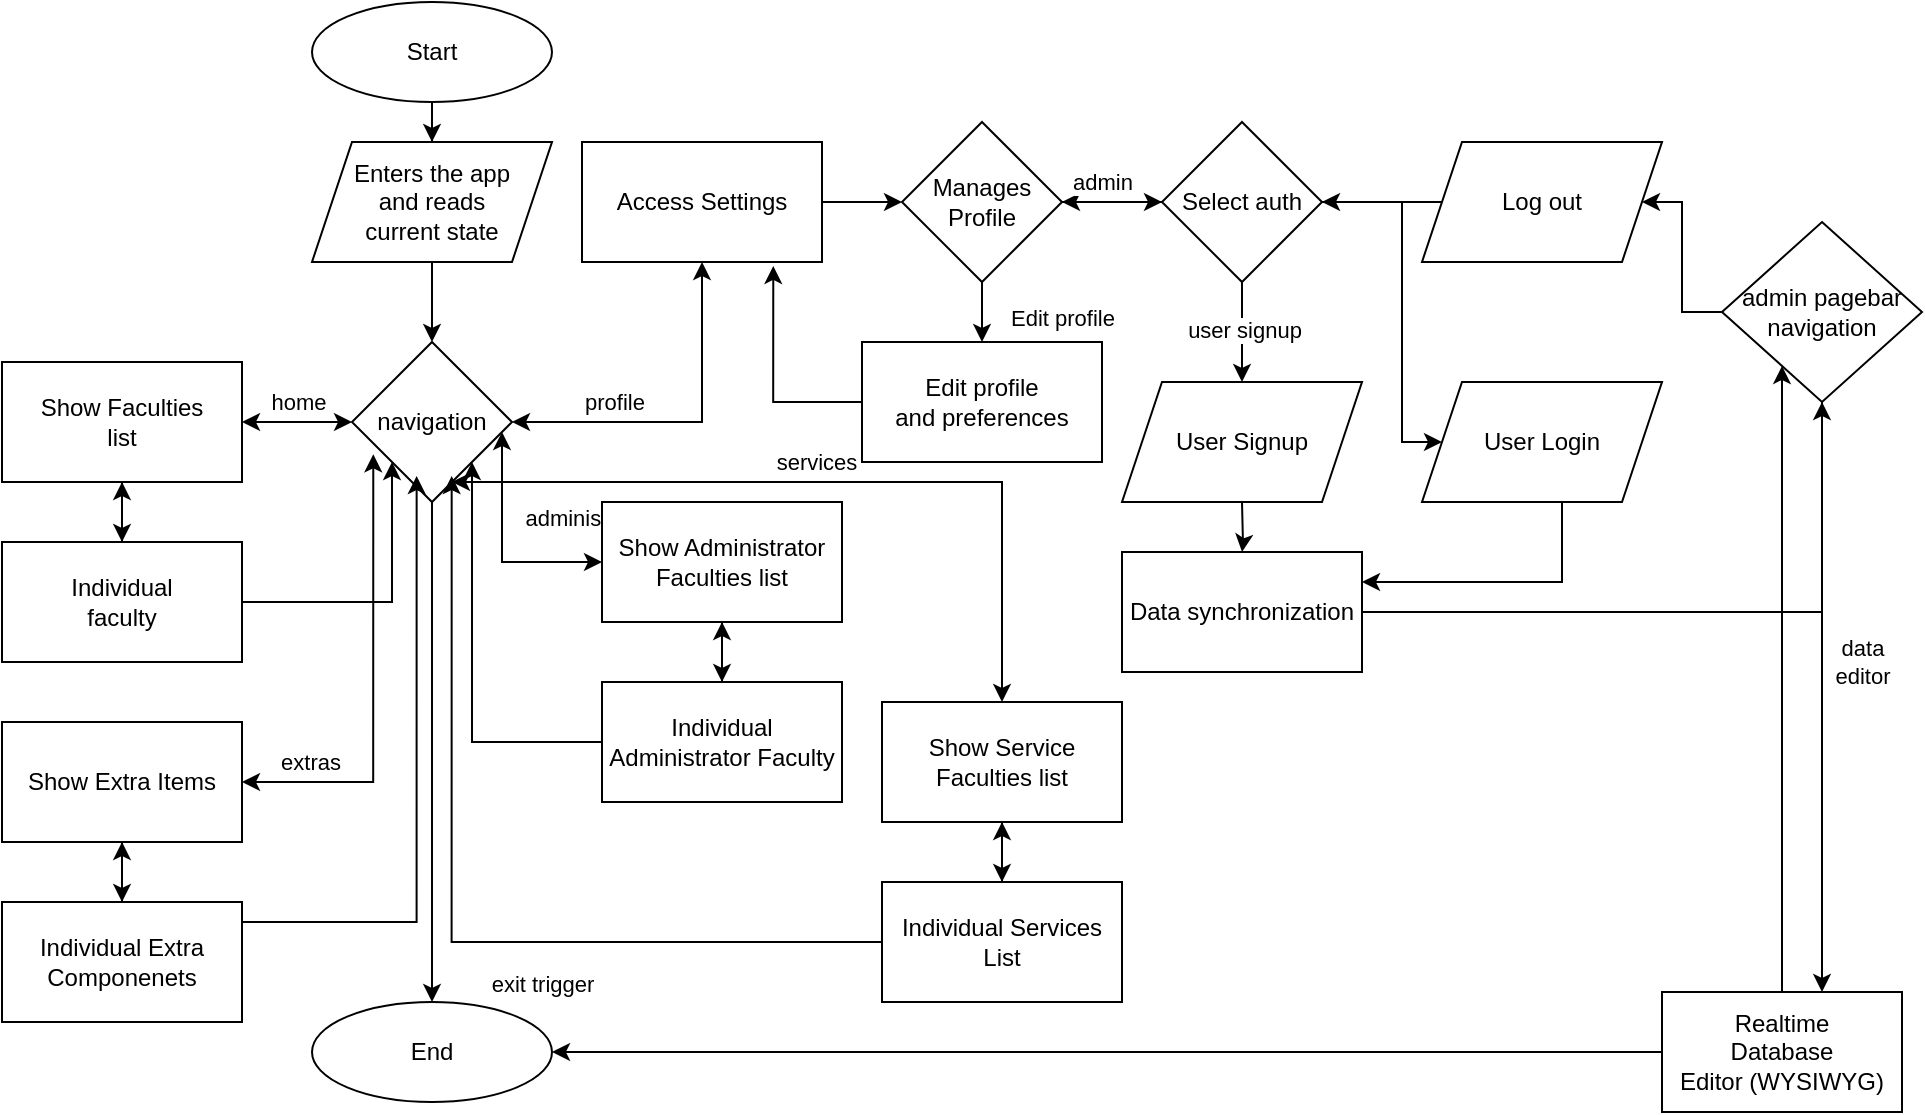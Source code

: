 <mxfile version="28.2.3">
  <diagram name="Page-1" id="xyOmEaA9XgBoMNlBmKNR">
    <mxGraphModel dx="1141" dy="728" grid="1" gridSize="10" guides="1" tooltips="1" connect="1" arrows="1" fold="1" page="1" pageScale="1" pageWidth="850" pageHeight="1100" math="0" shadow="0">
      <root>
        <mxCell id="0" />
        <mxCell id="1" parent="0" />
        <mxCell id="JLDs4KxvLvls9wI8FoTS-49" value="" style="edgeStyle=orthogonalEdgeStyle;rounded=0;orthogonalLoop=1;jettySize=auto;html=1;" edge="1" parent="1" source="hPKtqtX5Fvblj8R9O3gZ-1" target="hPKtqtX5Fvblj8R9O3gZ-11">
          <mxGeometry relative="1" as="geometry" />
        </mxCell>
        <mxCell id="hPKtqtX5Fvblj8R9O3gZ-1" value="&lt;div&gt;Enters the app&lt;/div&gt;&lt;div&gt;and reads&lt;/div&gt;&lt;div&gt;current state&lt;/div&gt;" style="shape=parallelogram;perimeter=parallelogramPerimeter;whiteSpace=wrap;html=1;fixedSize=1;" parent="1" vertex="1">
          <mxGeometry x="305" y="180" width="120" height="60" as="geometry" />
        </mxCell>
        <mxCell id="hPKtqtX5Fvblj8R9O3gZ-14" value="" style="edgeStyle=orthogonalEdgeStyle;rounded=0;orthogonalLoop=1;jettySize=auto;html=1;startArrow=classic;startFill=1;" parent="1" source="hPKtqtX5Fvblj8R9O3gZ-11" target="hPKtqtX5Fvblj8R9O3gZ-13" edge="1">
          <mxGeometry relative="1" as="geometry" />
        </mxCell>
        <mxCell id="hPKtqtX5Fvblj8R9O3gZ-42" value="home" style="edgeLabel;html=1;align=center;verticalAlign=middle;resizable=0;points=[];" parent="hPKtqtX5Fvblj8R9O3gZ-14" vertex="1" connectable="0">
          <mxGeometry x="-0.123" y="2" relative="1" as="geometry">
            <mxPoint x="-3" y="-12" as="offset" />
          </mxGeometry>
        </mxCell>
        <mxCell id="hPKtqtX5Fvblj8R9O3gZ-21" value="" style="edgeStyle=orthogonalEdgeStyle;rounded=0;orthogonalLoop=1;jettySize=auto;html=1;startArrow=classic;startFill=1;" parent="1" source="hPKtqtX5Fvblj8R9O3gZ-11" target="hPKtqtX5Fvblj8R9O3gZ-20" edge="1">
          <mxGeometry relative="1" as="geometry" />
        </mxCell>
        <mxCell id="hPKtqtX5Fvblj8R9O3gZ-43" value="profile" style="edgeLabel;html=1;align=center;verticalAlign=middle;resizable=0;points=[];" parent="hPKtqtX5Fvblj8R9O3gZ-21" vertex="1" connectable="0">
          <mxGeometry x="-0.424" relative="1" as="geometry">
            <mxPoint y="-10" as="offset" />
          </mxGeometry>
        </mxCell>
        <mxCell id="hPKtqtX5Fvblj8R9O3gZ-34" style="edgeStyle=orthogonalEdgeStyle;rounded=0;orthogonalLoop=1;jettySize=auto;html=1;entryX=0.5;entryY=0;entryDx=0;entryDy=0;" parent="1" source="hPKtqtX5Fvblj8R9O3gZ-11" target="hPKtqtX5Fvblj8R9O3gZ-33" edge="1">
          <mxGeometry relative="1" as="geometry" />
        </mxCell>
        <mxCell id="hPKtqtX5Fvblj8R9O3gZ-39" value="exit trigger" style="edgeLabel;html=1;align=center;verticalAlign=middle;resizable=0;points=[];" parent="hPKtqtX5Fvblj8R9O3gZ-34" vertex="1" connectable="0">
          <mxGeometry x="-0.053" y="-3" relative="1" as="geometry">
            <mxPoint x="58" y="122" as="offset" />
          </mxGeometry>
        </mxCell>
        <mxCell id="JLDs4KxvLvls9wI8FoTS-59" value="" style="edgeStyle=orthogonalEdgeStyle;rounded=0;orthogonalLoop=1;jettySize=auto;html=1;startArrow=classic;startFill=1;" edge="1" parent="1" source="hPKtqtX5Fvblj8R9O3gZ-11" target="JLDs4KxvLvls9wI8FoTS-58">
          <mxGeometry relative="1" as="geometry">
            <Array as="points">
              <mxPoint x="400" y="390" />
            </Array>
          </mxGeometry>
        </mxCell>
        <mxCell id="JLDs4KxvLvls9wI8FoTS-63" value="administrator" style="edgeLabel;html=1;align=center;verticalAlign=middle;resizable=0;points=[];" vertex="1" connectable="0" parent="JLDs4KxvLvls9wI8FoTS-59">
          <mxGeometry x="0.02" y="1" relative="1" as="geometry">
            <mxPoint x="42" y="-16" as="offset" />
          </mxGeometry>
        </mxCell>
        <mxCell id="JLDs4KxvLvls9wI8FoTS-90" style="edgeStyle=orthogonalEdgeStyle;rounded=0;orthogonalLoop=1;jettySize=auto;html=1;startArrow=classic;startFill=1;" edge="1" parent="1" source="hPKtqtX5Fvblj8R9O3gZ-11" target="JLDs4KxvLvls9wI8FoTS-87">
          <mxGeometry relative="1" as="geometry">
            <Array as="points">
              <mxPoint x="650" y="350" />
            </Array>
          </mxGeometry>
        </mxCell>
        <mxCell id="JLDs4KxvLvls9wI8FoTS-101" value="services" style="edgeLabel;html=1;align=center;verticalAlign=middle;resizable=0;points=[];" vertex="1" connectable="0" parent="JLDs4KxvLvls9wI8FoTS-90">
          <mxGeometry x="-0.057" y="2" relative="1" as="geometry">
            <mxPoint y="-8" as="offset" />
          </mxGeometry>
        </mxCell>
        <mxCell id="hPKtqtX5Fvblj8R9O3gZ-11" value="navigation" style="rhombus;whiteSpace=wrap;html=1;" parent="1" vertex="1">
          <mxGeometry x="325" y="280" width="80" height="80" as="geometry" />
        </mxCell>
        <mxCell id="JLDs4KxvLvls9wI8FoTS-51" value="" style="edgeStyle=orthogonalEdgeStyle;rounded=0;orthogonalLoop=1;jettySize=auto;html=1;" edge="1" parent="1" source="hPKtqtX5Fvblj8R9O3gZ-13" target="JLDs4KxvLvls9wI8FoTS-50">
          <mxGeometry relative="1" as="geometry" />
        </mxCell>
        <mxCell id="hPKtqtX5Fvblj8R9O3gZ-13" value="&lt;div&gt;Show Faculties&lt;/div&gt;&lt;div&gt;list&lt;/div&gt;" style="whiteSpace=wrap;html=1;" parent="1" vertex="1">
          <mxGeometry x="150" y="290" width="120" height="60" as="geometry" />
        </mxCell>
        <mxCell id="hPKtqtX5Fvblj8R9O3gZ-23" value="" style="edgeStyle=orthogonalEdgeStyle;rounded=0;orthogonalLoop=1;jettySize=auto;html=1;" parent="1" source="hPKtqtX5Fvblj8R9O3gZ-20" target="hPKtqtX5Fvblj8R9O3gZ-22" edge="1">
          <mxGeometry relative="1" as="geometry" />
        </mxCell>
        <mxCell id="hPKtqtX5Fvblj8R9O3gZ-20" value="Access Settings" style="whiteSpace=wrap;html=1;" parent="1" vertex="1">
          <mxGeometry x="440" y="180" width="120" height="60" as="geometry" />
        </mxCell>
        <mxCell id="hPKtqtX5Fvblj8R9O3gZ-36" value="" style="edgeStyle=orthogonalEdgeStyle;rounded=0;orthogonalLoop=1;jettySize=auto;html=1;" parent="1" source="hPKtqtX5Fvblj8R9O3gZ-22" target="hPKtqtX5Fvblj8R9O3gZ-35" edge="1">
          <mxGeometry relative="1" as="geometry" />
        </mxCell>
        <mxCell id="hPKtqtX5Fvblj8R9O3gZ-37" value="Edit profile" style="edgeLabel;html=1;align=center;verticalAlign=middle;resizable=0;points=[];" parent="hPKtqtX5Fvblj8R9O3gZ-36" vertex="1" connectable="0">
          <mxGeometry x="-0.279" relative="1" as="geometry">
            <mxPoint x="40" as="offset" />
          </mxGeometry>
        </mxCell>
        <mxCell id="JLDs4KxvLvls9wI8FoTS-68" value="" style="edgeStyle=orthogonalEdgeStyle;rounded=0;orthogonalLoop=1;jettySize=auto;html=1;" edge="1" parent="1" source="hPKtqtX5Fvblj8R9O3gZ-22" target="JLDs4KxvLvls9wI8FoTS-10">
          <mxGeometry relative="1" as="geometry" />
        </mxCell>
        <mxCell id="hPKtqtX5Fvblj8R9O3gZ-22" value="&lt;div&gt;Manages&lt;/div&gt;&lt;div&gt;Profile&lt;/div&gt;" style="rhombus;whiteSpace=wrap;html=1;" parent="1" vertex="1">
          <mxGeometry x="600" y="170" width="80" height="80" as="geometry" />
        </mxCell>
        <mxCell id="hPKtqtX5Fvblj8R9O3gZ-32" style="edgeStyle=orthogonalEdgeStyle;rounded=0;orthogonalLoop=1;jettySize=auto;html=1;entryX=0.5;entryY=0;entryDx=0;entryDy=0;" parent="1" source="hPKtqtX5Fvblj8R9O3gZ-30" target="hPKtqtX5Fvblj8R9O3gZ-1" edge="1">
          <mxGeometry relative="1" as="geometry" />
        </mxCell>
        <mxCell id="hPKtqtX5Fvblj8R9O3gZ-30" value="Start" style="ellipse;whiteSpace=wrap;html=1;" parent="1" vertex="1">
          <mxGeometry x="305" y="110" width="120" height="50" as="geometry" />
        </mxCell>
        <mxCell id="hPKtqtX5Fvblj8R9O3gZ-33" value="End" style="ellipse;whiteSpace=wrap;html=1;" parent="1" vertex="1">
          <mxGeometry x="305" y="610" width="120" height="50" as="geometry" />
        </mxCell>
        <mxCell id="hPKtqtX5Fvblj8R9O3gZ-35" value="&lt;div&gt;Edit profile&lt;/div&gt;&lt;div&gt;and preferences&lt;/div&gt;" style="whiteSpace=wrap;html=1;" parent="1" vertex="1">
          <mxGeometry x="580" y="280" width="120" height="60" as="geometry" />
        </mxCell>
        <mxCell id="JLDs4KxvLvls9wI8FoTS-8" value="" style="edgeStyle=orthogonalEdgeStyle;rounded=0;orthogonalLoop=1;jettySize=auto;html=1;" edge="1" parent="1" source="JLDs4KxvLvls9wI8FoTS-10">
          <mxGeometry relative="1" as="geometry">
            <mxPoint x="770" y="300" as="targetPoint" />
          </mxGeometry>
        </mxCell>
        <mxCell id="JLDs4KxvLvls9wI8FoTS-9" value="user signup" style="edgeLabel;html=1;align=center;verticalAlign=middle;resizable=0;points=[];" vertex="1" connectable="0" parent="JLDs4KxvLvls9wI8FoTS-8">
          <mxGeometry x="-0.059" y="1" relative="1" as="geometry">
            <mxPoint as="offset" />
          </mxGeometry>
        </mxCell>
        <mxCell id="JLDs4KxvLvls9wI8FoTS-74" style="edgeStyle=orthogonalEdgeStyle;rounded=0;orthogonalLoop=1;jettySize=auto;html=1;" edge="1" parent="1" source="JLDs4KxvLvls9wI8FoTS-10" target="hPKtqtX5Fvblj8R9O3gZ-22">
          <mxGeometry relative="1" as="geometry" />
        </mxCell>
        <mxCell id="JLDs4KxvLvls9wI8FoTS-103" value="admin" style="edgeLabel;html=1;align=center;verticalAlign=middle;resizable=0;points=[];" vertex="1" connectable="0" parent="JLDs4KxvLvls9wI8FoTS-74">
          <mxGeometry x="0.173" relative="1" as="geometry">
            <mxPoint x="-1" y="-10" as="offset" />
          </mxGeometry>
        </mxCell>
        <mxCell id="JLDs4KxvLvls9wI8FoTS-79" style="edgeStyle=orthogonalEdgeStyle;rounded=0;orthogonalLoop=1;jettySize=auto;html=1;" edge="1" parent="1" source="JLDs4KxvLvls9wI8FoTS-10">
          <mxGeometry relative="1" as="geometry">
            <mxPoint x="870" y="330" as="targetPoint" />
            <Array as="points">
              <mxPoint x="850" y="210" />
              <mxPoint x="850" y="330" />
            </Array>
          </mxGeometry>
        </mxCell>
        <mxCell id="JLDs4KxvLvls9wI8FoTS-10" value="&lt;div&gt;Select auth&lt;/div&gt;" style="rhombus;whiteSpace=wrap;html=1;" vertex="1" parent="1">
          <mxGeometry x="730" y="170" width="80" height="80" as="geometry" />
        </mxCell>
        <mxCell id="JLDs4KxvLvls9wI8FoTS-65" value="" style="edgeStyle=orthogonalEdgeStyle;rounded=0;orthogonalLoop=1;jettySize=auto;html=1;" edge="1" parent="1" source="JLDs4KxvLvls9wI8FoTS-15" target="JLDs4KxvLvls9wI8FoTS-27">
          <mxGeometry relative="1" as="geometry" />
        </mxCell>
        <mxCell id="JLDs4KxvLvls9wI8FoTS-15" value="Data synchronization" style="whiteSpace=wrap;html=1;" vertex="1" parent="1">
          <mxGeometry x="710" y="385" width="120" height="60" as="geometry" />
        </mxCell>
        <mxCell id="JLDs4KxvLvls9wI8FoTS-69" value="" style="edgeStyle=orthogonalEdgeStyle;rounded=0;orthogonalLoop=1;jettySize=auto;html=1;" edge="1" parent="1" source="JLDs4KxvLvls9wI8FoTS-27" target="JLDs4KxvLvls9wI8FoTS-40">
          <mxGeometry relative="1" as="geometry" />
        </mxCell>
        <mxCell id="JLDs4KxvLvls9wI8FoTS-75" value="" style="edgeStyle=orthogonalEdgeStyle;rounded=0;orthogonalLoop=1;jettySize=auto;html=1;" edge="1" parent="1" source="JLDs4KxvLvls9wI8FoTS-27" target="JLDs4KxvLvls9wI8FoTS-31">
          <mxGeometry relative="1" as="geometry">
            <Array as="points">
              <mxPoint x="1090" y="290" />
              <mxPoint x="1090" y="290" />
            </Array>
          </mxGeometry>
        </mxCell>
        <mxCell id="JLDs4KxvLvls9wI8FoTS-104" value="data&lt;br&gt;editor" style="edgeLabel;html=1;align=center;verticalAlign=middle;resizable=0;points=[];" vertex="1" connectable="0" parent="JLDs4KxvLvls9wI8FoTS-75">
          <mxGeometry x="-0.105" y="1" relative="1" as="geometry">
            <mxPoint x="19" y="-2" as="offset" />
          </mxGeometry>
        </mxCell>
        <mxCell id="JLDs4KxvLvls9wI8FoTS-27" value="&lt;div&gt;admin pagebar&lt;/div&gt;&lt;div&gt;navigation&lt;/div&gt;" style="rhombus;whiteSpace=wrap;html=1;" vertex="1" parent="1">
          <mxGeometry x="1010" y="220" width="100" height="90" as="geometry" />
        </mxCell>
        <mxCell id="JLDs4KxvLvls9wI8FoTS-76" style="edgeStyle=orthogonalEdgeStyle;rounded=0;orthogonalLoop=1;jettySize=auto;html=1;" edge="1" parent="1" source="JLDs4KxvLvls9wI8FoTS-31" target="JLDs4KxvLvls9wI8FoTS-27">
          <mxGeometry relative="1" as="geometry">
            <Array as="points">
              <mxPoint x="1110" y="310" />
              <mxPoint x="1110" y="310" />
            </Array>
          </mxGeometry>
        </mxCell>
        <mxCell id="JLDs4KxvLvls9wI8FoTS-96" style="edgeStyle=orthogonalEdgeStyle;rounded=0;orthogonalLoop=1;jettySize=auto;html=1;entryX=1;entryY=0.5;entryDx=0;entryDy=0;" edge="1" parent="1" source="JLDs4KxvLvls9wI8FoTS-31" target="hPKtqtX5Fvblj8R9O3gZ-33">
          <mxGeometry relative="1" as="geometry" />
        </mxCell>
        <mxCell id="JLDs4KxvLvls9wI8FoTS-31" value="&lt;div&gt;Realtime&lt;/div&gt;&lt;div&gt;Database&lt;/div&gt;&lt;div&gt;Editor (WYSIWYG)&lt;/div&gt;" style="whiteSpace=wrap;html=1;" vertex="1" parent="1">
          <mxGeometry x="980" y="605" width="120" height="60" as="geometry" />
        </mxCell>
        <mxCell id="JLDs4KxvLvls9wI8FoTS-73" style="edgeStyle=orthogonalEdgeStyle;rounded=0;orthogonalLoop=1;jettySize=auto;html=1;" edge="1" parent="1" source="JLDs4KxvLvls9wI8FoTS-40" target="JLDs4KxvLvls9wI8FoTS-10">
          <mxGeometry relative="1" as="geometry" />
        </mxCell>
        <mxCell id="JLDs4KxvLvls9wI8FoTS-40" value="Log out" style="shape=parallelogram;perimeter=parallelogramPerimeter;whiteSpace=wrap;html=1;fixedSize=1;" vertex="1" parent="1">
          <mxGeometry x="860" y="180" width="120" height="60" as="geometry" />
        </mxCell>
        <mxCell id="JLDs4KxvLvls9wI8FoTS-67" value="" style="edgeStyle=orthogonalEdgeStyle;rounded=0;orthogonalLoop=1;jettySize=auto;html=1;" edge="1" parent="1" target="JLDs4KxvLvls9wI8FoTS-15">
          <mxGeometry relative="1" as="geometry">
            <mxPoint x="770" y="360" as="sourcePoint" />
          </mxGeometry>
        </mxCell>
        <mxCell id="JLDs4KxvLvls9wI8FoTS-52" style="edgeStyle=orthogonalEdgeStyle;rounded=0;orthogonalLoop=1;jettySize=auto;html=1;" edge="1" parent="1" source="JLDs4KxvLvls9wI8FoTS-50" target="hPKtqtX5Fvblj8R9O3gZ-13">
          <mxGeometry relative="1" as="geometry" />
        </mxCell>
        <mxCell id="JLDs4KxvLvls9wI8FoTS-53" style="edgeStyle=orthogonalEdgeStyle;rounded=0;orthogonalLoop=1;jettySize=auto;html=1;entryX=0;entryY=1;entryDx=0;entryDy=0;" edge="1" parent="1" source="JLDs4KxvLvls9wI8FoTS-50" target="hPKtqtX5Fvblj8R9O3gZ-11">
          <mxGeometry relative="1" as="geometry" />
        </mxCell>
        <mxCell id="JLDs4KxvLvls9wI8FoTS-50" value="&lt;div&gt;Individual&lt;/div&gt;&lt;div&gt;faculty&lt;/div&gt;" style="rounded=0;whiteSpace=wrap;html=1;" vertex="1" parent="1">
          <mxGeometry x="150" y="380" width="120" height="60" as="geometry" />
        </mxCell>
        <mxCell id="JLDs4KxvLvls9wI8FoTS-55" style="edgeStyle=orthogonalEdgeStyle;rounded=0;orthogonalLoop=1;jettySize=auto;html=1;entryX=0.797;entryY=1.033;entryDx=0;entryDy=0;entryPerimeter=0;" edge="1" parent="1" source="hPKtqtX5Fvblj8R9O3gZ-35" target="hPKtqtX5Fvblj8R9O3gZ-20">
          <mxGeometry relative="1" as="geometry" />
        </mxCell>
        <mxCell id="JLDs4KxvLvls9wI8FoTS-61" value="" style="edgeStyle=orthogonalEdgeStyle;rounded=0;orthogonalLoop=1;jettySize=auto;html=1;" edge="1" parent="1" source="JLDs4KxvLvls9wI8FoTS-58" target="JLDs4KxvLvls9wI8FoTS-60">
          <mxGeometry relative="1" as="geometry" />
        </mxCell>
        <mxCell id="JLDs4KxvLvls9wI8FoTS-58" value="&lt;div&gt;Show Administrator&lt;/div&gt;&lt;div&gt;Faculties list&lt;/div&gt;" style="whiteSpace=wrap;html=1;" vertex="1" parent="1">
          <mxGeometry x="450" y="360" width="120" height="60" as="geometry" />
        </mxCell>
        <mxCell id="JLDs4KxvLvls9wI8FoTS-62" style="edgeStyle=orthogonalEdgeStyle;rounded=0;orthogonalLoop=1;jettySize=auto;html=1;" edge="1" parent="1" source="JLDs4KxvLvls9wI8FoTS-60" target="JLDs4KxvLvls9wI8FoTS-58">
          <mxGeometry relative="1" as="geometry" />
        </mxCell>
        <mxCell id="JLDs4KxvLvls9wI8FoTS-64" style="edgeStyle=orthogonalEdgeStyle;rounded=0;orthogonalLoop=1;jettySize=auto;html=1;entryX=1;entryY=1;entryDx=0;entryDy=0;" edge="1" parent="1" source="JLDs4KxvLvls9wI8FoTS-60" target="hPKtqtX5Fvblj8R9O3gZ-11">
          <mxGeometry relative="1" as="geometry" />
        </mxCell>
        <mxCell id="JLDs4KxvLvls9wI8FoTS-60" value="Individual Administrator Faculty" style="whiteSpace=wrap;html=1;" vertex="1" parent="1">
          <mxGeometry x="450" y="450" width="120" height="60" as="geometry" />
        </mxCell>
        <mxCell id="JLDs4KxvLvls9wI8FoTS-80" style="edgeStyle=orthogonalEdgeStyle;rounded=0;orthogonalLoop=1;jettySize=auto;html=1;entryX=1;entryY=0.25;entryDx=0;entryDy=0;" edge="1" parent="1" target="JLDs4KxvLvls9wI8FoTS-15">
          <mxGeometry relative="1" as="geometry">
            <mxPoint x="930" y="360" as="sourcePoint" />
            <Array as="points">
              <mxPoint x="930" y="400" />
            </Array>
          </mxGeometry>
        </mxCell>
        <mxCell id="JLDs4KxvLvls9wI8FoTS-86" value="" style="edgeStyle=orthogonalEdgeStyle;rounded=0;orthogonalLoop=1;jettySize=auto;html=1;" edge="1" parent="1" source="JLDs4KxvLvls9wI8FoTS-87" target="JLDs4KxvLvls9wI8FoTS-89">
          <mxGeometry relative="1" as="geometry" />
        </mxCell>
        <mxCell id="JLDs4KxvLvls9wI8FoTS-87" value="&lt;div&gt;Show Service&lt;/div&gt;&lt;div&gt;Faculties list&lt;/div&gt;" style="whiteSpace=wrap;html=1;" vertex="1" parent="1">
          <mxGeometry x="590" y="460" width="120" height="60" as="geometry" />
        </mxCell>
        <mxCell id="JLDs4KxvLvls9wI8FoTS-88" style="edgeStyle=orthogonalEdgeStyle;rounded=0;orthogonalLoop=1;jettySize=auto;html=1;" edge="1" parent="1" source="JLDs4KxvLvls9wI8FoTS-89" target="JLDs4KxvLvls9wI8FoTS-87">
          <mxGeometry relative="1" as="geometry" />
        </mxCell>
        <mxCell id="JLDs4KxvLvls9wI8FoTS-89" value="Individual Services List" style="whiteSpace=wrap;html=1;" vertex="1" parent="1">
          <mxGeometry x="590" y="550" width="120" height="60" as="geometry" />
        </mxCell>
        <mxCell id="JLDs4KxvLvls9wI8FoTS-91" value="" style="edgeStyle=orthogonalEdgeStyle;rounded=0;orthogonalLoop=1;jettySize=auto;html=1;" edge="1" parent="1" source="JLDs4KxvLvls9wI8FoTS-92" target="JLDs4KxvLvls9wI8FoTS-94">
          <mxGeometry relative="1" as="geometry" />
        </mxCell>
        <mxCell id="JLDs4KxvLvls9wI8FoTS-92" value="&lt;div&gt;Show Extra Items&lt;/div&gt;" style="whiteSpace=wrap;html=1;" vertex="1" parent="1">
          <mxGeometry x="150" y="470" width="120" height="60" as="geometry" />
        </mxCell>
        <mxCell id="JLDs4KxvLvls9wI8FoTS-93" style="edgeStyle=orthogonalEdgeStyle;rounded=0;orthogonalLoop=1;jettySize=auto;html=1;" edge="1" parent="1" source="JLDs4KxvLvls9wI8FoTS-94" target="JLDs4KxvLvls9wI8FoTS-92">
          <mxGeometry relative="1" as="geometry" />
        </mxCell>
        <mxCell id="JLDs4KxvLvls9wI8FoTS-94" value="Individual Extra Componenets" style="whiteSpace=wrap;html=1;" vertex="1" parent="1">
          <mxGeometry x="150" y="560" width="120" height="60" as="geometry" />
        </mxCell>
        <mxCell id="JLDs4KxvLvls9wI8FoTS-95" style="edgeStyle=orthogonalEdgeStyle;rounded=0;orthogonalLoop=1;jettySize=auto;html=1;entryX=0.133;entryY=0.702;entryDx=0;entryDy=0;entryPerimeter=0;startArrow=classic;startFill=1;" edge="1" parent="1" source="JLDs4KxvLvls9wI8FoTS-92" target="hPKtqtX5Fvblj8R9O3gZ-11">
          <mxGeometry relative="1" as="geometry" />
        </mxCell>
        <mxCell id="JLDs4KxvLvls9wI8FoTS-102" value="extras" style="edgeLabel;html=1;align=center;verticalAlign=middle;resizable=0;points=[];" vertex="1" connectable="0" parent="JLDs4KxvLvls9wI8FoTS-95">
          <mxGeometry x="-0.704" y="1" relative="1" as="geometry">
            <mxPoint y="-9" as="offset" />
          </mxGeometry>
        </mxCell>
        <mxCell id="JLDs4KxvLvls9wI8FoTS-98" value="User Signup" style="shape=parallelogram;perimeter=parallelogramPerimeter;whiteSpace=wrap;html=1;fixedSize=1;" vertex="1" parent="1">
          <mxGeometry x="710" y="300" width="120" height="60" as="geometry" />
        </mxCell>
        <mxCell id="JLDs4KxvLvls9wI8FoTS-99" value="User Login" style="shape=parallelogram;perimeter=parallelogramPerimeter;whiteSpace=wrap;html=1;fixedSize=1;" vertex="1" parent="1">
          <mxGeometry x="860" y="300" width="120" height="60" as="geometry" />
        </mxCell>
        <mxCell id="JLDs4KxvLvls9wI8FoTS-100" style="edgeStyle=orthogonalEdgeStyle;rounded=0;orthogonalLoop=1;jettySize=auto;html=1;entryX=0.404;entryY=0.838;entryDx=0;entryDy=0;entryPerimeter=0;" edge="1" parent="1" source="JLDs4KxvLvls9wI8FoTS-94" target="hPKtqtX5Fvblj8R9O3gZ-11">
          <mxGeometry relative="1" as="geometry">
            <Array as="points">
              <mxPoint x="357" y="570" />
            </Array>
          </mxGeometry>
        </mxCell>
        <mxCell id="JLDs4KxvLvls9wI8FoTS-105" style="edgeStyle=orthogonalEdgeStyle;rounded=0;orthogonalLoop=1;jettySize=auto;html=1;entryX=0.623;entryY=0.838;entryDx=0;entryDy=0;entryPerimeter=0;" edge="1" parent="1" source="JLDs4KxvLvls9wI8FoTS-89" target="hPKtqtX5Fvblj8R9O3gZ-11">
          <mxGeometry relative="1" as="geometry" />
        </mxCell>
      </root>
    </mxGraphModel>
  </diagram>
</mxfile>
